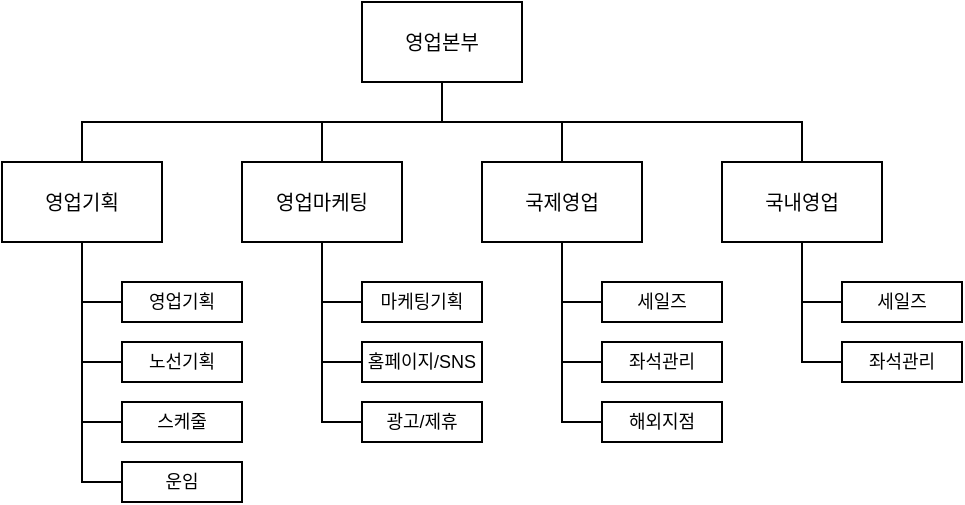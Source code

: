 <mxfile version="17.4.5" type="github">
  <diagram id="9rJk0hA_rw9cTw9RzMqa" name="Page-1">
    <mxGraphModel dx="541" dy="354" grid="0" gridSize="10" guides="1" tooltips="1" connect="1" arrows="1" fold="1" page="1" pageScale="1" pageWidth="827" pageHeight="1169" math="0" shadow="0">
      <root>
        <mxCell id="0" />
        <mxCell id="1" parent="0" />
        <mxCell id="N0g62dRnpdN0UgrlOjHu-7" style="edgeStyle=orthogonalEdgeStyle;rounded=0;orthogonalLoop=1;jettySize=auto;html=1;exitX=0.5;exitY=1;exitDx=0;exitDy=0;entryX=0.5;entryY=0;entryDx=0;entryDy=0;fontFamily=Helvetica;endArrow=none;endFill=0;" edge="1" parent="1" source="N0g62dRnpdN0UgrlOjHu-1" target="N0g62dRnpdN0UgrlOjHu-2">
          <mxGeometry relative="1" as="geometry" />
        </mxCell>
        <mxCell id="N0g62dRnpdN0UgrlOjHu-8" style="edgeStyle=orthogonalEdgeStyle;rounded=0;orthogonalLoop=1;jettySize=auto;html=1;exitX=0.5;exitY=1;exitDx=0;exitDy=0;fontFamily=Helvetica;endArrow=none;endFill=0;" edge="1" parent="1" source="N0g62dRnpdN0UgrlOjHu-1" target="N0g62dRnpdN0UgrlOjHu-3">
          <mxGeometry relative="1" as="geometry" />
        </mxCell>
        <mxCell id="N0g62dRnpdN0UgrlOjHu-9" style="edgeStyle=orthogonalEdgeStyle;rounded=0;orthogonalLoop=1;jettySize=auto;html=1;exitX=0.5;exitY=1;exitDx=0;exitDy=0;entryX=0.5;entryY=0;entryDx=0;entryDy=0;fontFamily=Helvetica;endArrow=none;endFill=0;" edge="1" parent="1" source="N0g62dRnpdN0UgrlOjHu-1" target="N0g62dRnpdN0UgrlOjHu-4">
          <mxGeometry relative="1" as="geometry" />
        </mxCell>
        <mxCell id="N0g62dRnpdN0UgrlOjHu-10" style="edgeStyle=orthogonalEdgeStyle;rounded=0;orthogonalLoop=1;jettySize=auto;html=1;exitX=0.5;exitY=1;exitDx=0;exitDy=0;fontFamily=Helvetica;endArrow=none;endFill=0;" edge="1" parent="1" source="N0g62dRnpdN0UgrlOjHu-1" target="N0g62dRnpdN0UgrlOjHu-5">
          <mxGeometry relative="1" as="geometry" />
        </mxCell>
        <mxCell id="N0g62dRnpdN0UgrlOjHu-1" value="영업본부" style="whiteSpace=wrap;html=1;fontSize=10;" vertex="1" parent="1">
          <mxGeometry x="360" y="120" width="80" height="40" as="geometry" />
        </mxCell>
        <mxCell id="N0g62dRnpdN0UgrlOjHu-53" style="edgeStyle=orthogonalEdgeStyle;rounded=0;orthogonalLoop=1;jettySize=auto;html=1;exitX=0.5;exitY=1;exitDx=0;exitDy=0;entryX=0;entryY=0.5;entryDx=0;entryDy=0;fontFamily=Helvetica;fontSize=9;endArrow=none;endFill=0;" edge="1" parent="1" source="N0g62dRnpdN0UgrlOjHu-2" target="N0g62dRnpdN0UgrlOjHu-48">
          <mxGeometry relative="1" as="geometry">
            <Array as="points">
              <mxPoint x="220" y="270" />
            </Array>
          </mxGeometry>
        </mxCell>
        <mxCell id="N0g62dRnpdN0UgrlOjHu-54" style="edgeStyle=orthogonalEdgeStyle;rounded=0;orthogonalLoop=1;jettySize=auto;html=1;exitX=0.5;exitY=1;exitDx=0;exitDy=0;entryX=0;entryY=0.5;entryDx=0;entryDy=0;fontFamily=Helvetica;fontSize=9;endArrow=none;endFill=0;" edge="1" parent="1" source="N0g62dRnpdN0UgrlOjHu-2" target="N0g62dRnpdN0UgrlOjHu-49">
          <mxGeometry relative="1" as="geometry" />
        </mxCell>
        <mxCell id="N0g62dRnpdN0UgrlOjHu-55" style="edgeStyle=orthogonalEdgeStyle;rounded=0;orthogonalLoop=1;jettySize=auto;html=1;exitX=0.5;exitY=1;exitDx=0;exitDy=0;entryX=0;entryY=0.5;entryDx=0;entryDy=0;fontFamily=Helvetica;fontSize=9;endArrow=none;endFill=0;" edge="1" parent="1" source="N0g62dRnpdN0UgrlOjHu-2" target="N0g62dRnpdN0UgrlOjHu-50">
          <mxGeometry relative="1" as="geometry" />
        </mxCell>
        <mxCell id="N0g62dRnpdN0UgrlOjHu-56" style="edgeStyle=orthogonalEdgeStyle;rounded=0;orthogonalLoop=1;jettySize=auto;html=1;exitX=0.5;exitY=1;exitDx=0;exitDy=0;entryX=0;entryY=0.5;entryDx=0;entryDy=0;fontFamily=Helvetica;fontSize=9;endArrow=none;endFill=0;" edge="1" parent="1" source="N0g62dRnpdN0UgrlOjHu-2" target="N0g62dRnpdN0UgrlOjHu-52">
          <mxGeometry relative="1" as="geometry" />
        </mxCell>
        <mxCell id="N0g62dRnpdN0UgrlOjHu-2" value="영업기획" style="whiteSpace=wrap;html=1;fontSize=10;" vertex="1" parent="1">
          <mxGeometry x="180" y="200" width="80" height="40" as="geometry" />
        </mxCell>
        <mxCell id="N0g62dRnpdN0UgrlOjHu-41" style="edgeStyle=orthogonalEdgeStyle;rounded=0;orthogonalLoop=1;jettySize=auto;html=1;exitX=0.5;exitY=1;exitDx=0;exitDy=0;entryX=0;entryY=0.5;entryDx=0;entryDy=0;fontFamily=Helvetica;fontSize=9;endArrow=none;endFill=0;" edge="1" parent="1" source="N0g62dRnpdN0UgrlOjHu-3" target="N0g62dRnpdN0UgrlOjHu-39">
          <mxGeometry relative="1" as="geometry" />
        </mxCell>
        <mxCell id="N0g62dRnpdN0UgrlOjHu-43" style="edgeStyle=orthogonalEdgeStyle;rounded=0;orthogonalLoop=1;jettySize=auto;html=1;exitX=0.5;exitY=1;exitDx=0;exitDy=0;entryX=0;entryY=0.5;entryDx=0;entryDy=0;fontFamily=Helvetica;fontSize=9;endArrow=none;endFill=0;" edge="1" parent="1" source="N0g62dRnpdN0UgrlOjHu-3" target="N0g62dRnpdN0UgrlOjHu-38">
          <mxGeometry relative="1" as="geometry" />
        </mxCell>
        <mxCell id="N0g62dRnpdN0UgrlOjHu-3" value="영업마케팅" style="whiteSpace=wrap;html=1;fontSize=10;" vertex="1" parent="1">
          <mxGeometry x="300" y="200" width="80" height="40" as="geometry" />
        </mxCell>
        <mxCell id="N0g62dRnpdN0UgrlOjHu-15" style="edgeStyle=orthogonalEdgeStyle;rounded=0;orthogonalLoop=1;jettySize=auto;html=1;exitX=0.5;exitY=1;exitDx=0;exitDy=0;entryX=0;entryY=0.5;entryDx=0;entryDy=0;fontFamily=Helvetica;fontSize=9;endArrow=none;endFill=0;" edge="1" parent="1" source="N0g62dRnpdN0UgrlOjHu-4" target="N0g62dRnpdN0UgrlOjHu-11">
          <mxGeometry relative="1" as="geometry">
            <Array as="points">
              <mxPoint x="460" y="270" />
            </Array>
          </mxGeometry>
        </mxCell>
        <mxCell id="N0g62dRnpdN0UgrlOjHu-16" style="edgeStyle=orthogonalEdgeStyle;rounded=0;orthogonalLoop=1;jettySize=auto;html=1;exitX=0.5;exitY=1;exitDx=0;exitDy=0;entryX=0;entryY=0.5;entryDx=0;entryDy=0;fontFamily=Helvetica;fontSize=9;endArrow=none;endFill=0;" edge="1" parent="1" source="N0g62dRnpdN0UgrlOjHu-4" target="N0g62dRnpdN0UgrlOjHu-12">
          <mxGeometry relative="1" as="geometry" />
        </mxCell>
        <mxCell id="N0g62dRnpdN0UgrlOjHu-18" style="edgeStyle=orthogonalEdgeStyle;rounded=0;orthogonalLoop=1;jettySize=auto;html=1;exitX=0.5;exitY=1;exitDx=0;exitDy=0;entryX=0;entryY=0.5;entryDx=0;entryDy=0;fontFamily=Helvetica;fontSize=9;endArrow=none;endFill=0;" edge="1" parent="1" source="N0g62dRnpdN0UgrlOjHu-4" target="N0g62dRnpdN0UgrlOjHu-17">
          <mxGeometry relative="1" as="geometry" />
        </mxCell>
        <mxCell id="N0g62dRnpdN0UgrlOjHu-4" value="국제영업" style="whiteSpace=wrap;html=1;fontSize=10;" vertex="1" parent="1">
          <mxGeometry x="420" y="200" width="80" height="40" as="geometry" />
        </mxCell>
        <mxCell id="N0g62dRnpdN0UgrlOjHu-35" style="edgeStyle=orthogonalEdgeStyle;rounded=0;orthogonalLoop=1;jettySize=auto;html=1;exitX=0.5;exitY=1;exitDx=0;exitDy=0;entryX=0;entryY=0.5;entryDx=0;entryDy=0;fontFamily=Helvetica;fontSize=9;endArrow=none;endFill=0;" edge="1" parent="1" source="N0g62dRnpdN0UgrlOjHu-5" target="N0g62dRnpdN0UgrlOjHu-32">
          <mxGeometry relative="1" as="geometry" />
        </mxCell>
        <mxCell id="N0g62dRnpdN0UgrlOjHu-36" style="edgeStyle=orthogonalEdgeStyle;rounded=0;orthogonalLoop=1;jettySize=auto;html=1;exitX=0.5;exitY=1;exitDx=0;exitDy=0;entryX=0;entryY=0.5;entryDx=0;entryDy=0;fontFamily=Helvetica;fontSize=9;endArrow=none;endFill=0;" edge="1" parent="1" source="N0g62dRnpdN0UgrlOjHu-5" target="N0g62dRnpdN0UgrlOjHu-31">
          <mxGeometry relative="1" as="geometry">
            <Array as="points">
              <mxPoint x="580" y="270" />
            </Array>
          </mxGeometry>
        </mxCell>
        <mxCell id="N0g62dRnpdN0UgrlOjHu-5" value="국내영업" style="whiteSpace=wrap;html=1;fontSize=10;" vertex="1" parent="1">
          <mxGeometry x="540" y="200" width="80" height="40" as="geometry" />
        </mxCell>
        <mxCell id="N0g62dRnpdN0UgrlOjHu-11" value="세일즈" style="whiteSpace=wrap;html=1;fontSize=9;" vertex="1" parent="1">
          <mxGeometry x="480" y="260" width="60" height="20" as="geometry" />
        </mxCell>
        <mxCell id="N0g62dRnpdN0UgrlOjHu-12" value="좌석관리" style="whiteSpace=wrap;html=1;fontSize=9;" vertex="1" parent="1">
          <mxGeometry x="480" y="290" width="60" height="20" as="geometry" />
        </mxCell>
        <mxCell id="N0g62dRnpdN0UgrlOjHu-17" value="해외지점" style="whiteSpace=wrap;html=1;fontSize=9;" vertex="1" parent="1">
          <mxGeometry x="480" y="320" width="60" height="20" as="geometry" />
        </mxCell>
        <mxCell id="N0g62dRnpdN0UgrlOjHu-31" value="세일즈" style="whiteSpace=wrap;html=1;fontSize=9;" vertex="1" parent="1">
          <mxGeometry x="600" y="260" width="60" height="20" as="geometry" />
        </mxCell>
        <mxCell id="N0g62dRnpdN0UgrlOjHu-32" value="좌석관리" style="whiteSpace=wrap;html=1;fontSize=9;" vertex="1" parent="1">
          <mxGeometry x="600" y="290" width="60" height="20" as="geometry" />
        </mxCell>
        <mxCell id="N0g62dRnpdN0UgrlOjHu-40" value="" style="edgeStyle=orthogonalEdgeStyle;rounded=0;orthogonalLoop=1;jettySize=auto;html=1;fontFamily=Helvetica;fontSize=9;endArrow=none;endFill=0;" edge="1" parent="1" source="N0g62dRnpdN0UgrlOjHu-37" target="N0g62dRnpdN0UgrlOjHu-3">
          <mxGeometry relative="1" as="geometry">
            <Array as="points">
              <mxPoint x="340" y="270" />
            </Array>
          </mxGeometry>
        </mxCell>
        <mxCell id="N0g62dRnpdN0UgrlOjHu-37" value="마케팅기획" style="whiteSpace=wrap;html=1;fontSize=9;" vertex="1" parent="1">
          <mxGeometry x="360" y="260" width="60" height="20" as="geometry" />
        </mxCell>
        <mxCell id="N0g62dRnpdN0UgrlOjHu-38" value="홈페이지/SNS" style="whiteSpace=wrap;html=1;fontSize=9;" vertex="1" parent="1">
          <mxGeometry x="360" y="290" width="60" height="20" as="geometry" />
        </mxCell>
        <mxCell id="N0g62dRnpdN0UgrlOjHu-39" value="광고/제휴" style="whiteSpace=wrap;html=1;fontSize=9;" vertex="1" parent="1">
          <mxGeometry x="360" y="320" width="60" height="20" as="geometry" />
        </mxCell>
        <mxCell id="N0g62dRnpdN0UgrlOjHu-48" value="영업기획" style="whiteSpace=wrap;html=1;fontSize=9;" vertex="1" parent="1">
          <mxGeometry x="240" y="260" width="60" height="20" as="geometry" />
        </mxCell>
        <mxCell id="N0g62dRnpdN0UgrlOjHu-49" value="노선기획" style="whiteSpace=wrap;html=1;fontSize=9;" vertex="1" parent="1">
          <mxGeometry x="240" y="290" width="60" height="20" as="geometry" />
        </mxCell>
        <mxCell id="N0g62dRnpdN0UgrlOjHu-50" value="스케줄" style="whiteSpace=wrap;html=1;fontSize=9;" vertex="1" parent="1">
          <mxGeometry x="240" y="320" width="60" height="20" as="geometry" />
        </mxCell>
        <mxCell id="N0g62dRnpdN0UgrlOjHu-52" value="운임" style="whiteSpace=wrap;html=1;fontSize=9;" vertex="1" parent="1">
          <mxGeometry x="240" y="350" width="60" height="20" as="geometry" />
        </mxCell>
      </root>
    </mxGraphModel>
  </diagram>
</mxfile>
